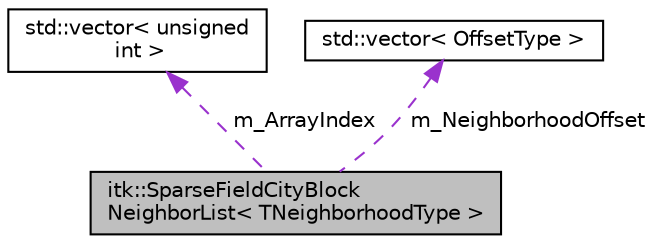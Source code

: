 digraph "itk::SparseFieldCityBlockNeighborList&lt; TNeighborhoodType &gt;"
{
 // LATEX_PDF_SIZE
  edge [fontname="Helvetica",fontsize="10",labelfontname="Helvetica",labelfontsize="10"];
  node [fontname="Helvetica",fontsize="10",shape=record];
  Node1 [label="itk::SparseFieldCityBlock\lNeighborList\< TNeighborhoodType \>",height=0.2,width=0.4,color="black", fillcolor="grey75", style="filled", fontcolor="black",tooltip="A convenience class for storing indices which reference neighbor pixels within a neighborhood."];
  Node2 -> Node1 [dir="back",color="darkorchid3",fontsize="10",style="dashed",label=" m_ArrayIndex" ,fontname="Helvetica"];
  Node2 [label="std::vector\< unsigned\l int \>",height=0.2,width=0.4,color="black", fillcolor="white", style="filled",tooltip=" "];
  Node3 -> Node1 [dir="back",color="darkorchid3",fontsize="10",style="dashed",label=" m_NeighborhoodOffset" ,fontname="Helvetica"];
  Node3 [label="std::vector\< OffsetType \>",height=0.2,width=0.4,color="black", fillcolor="white", style="filled",tooltip=" "];
}
